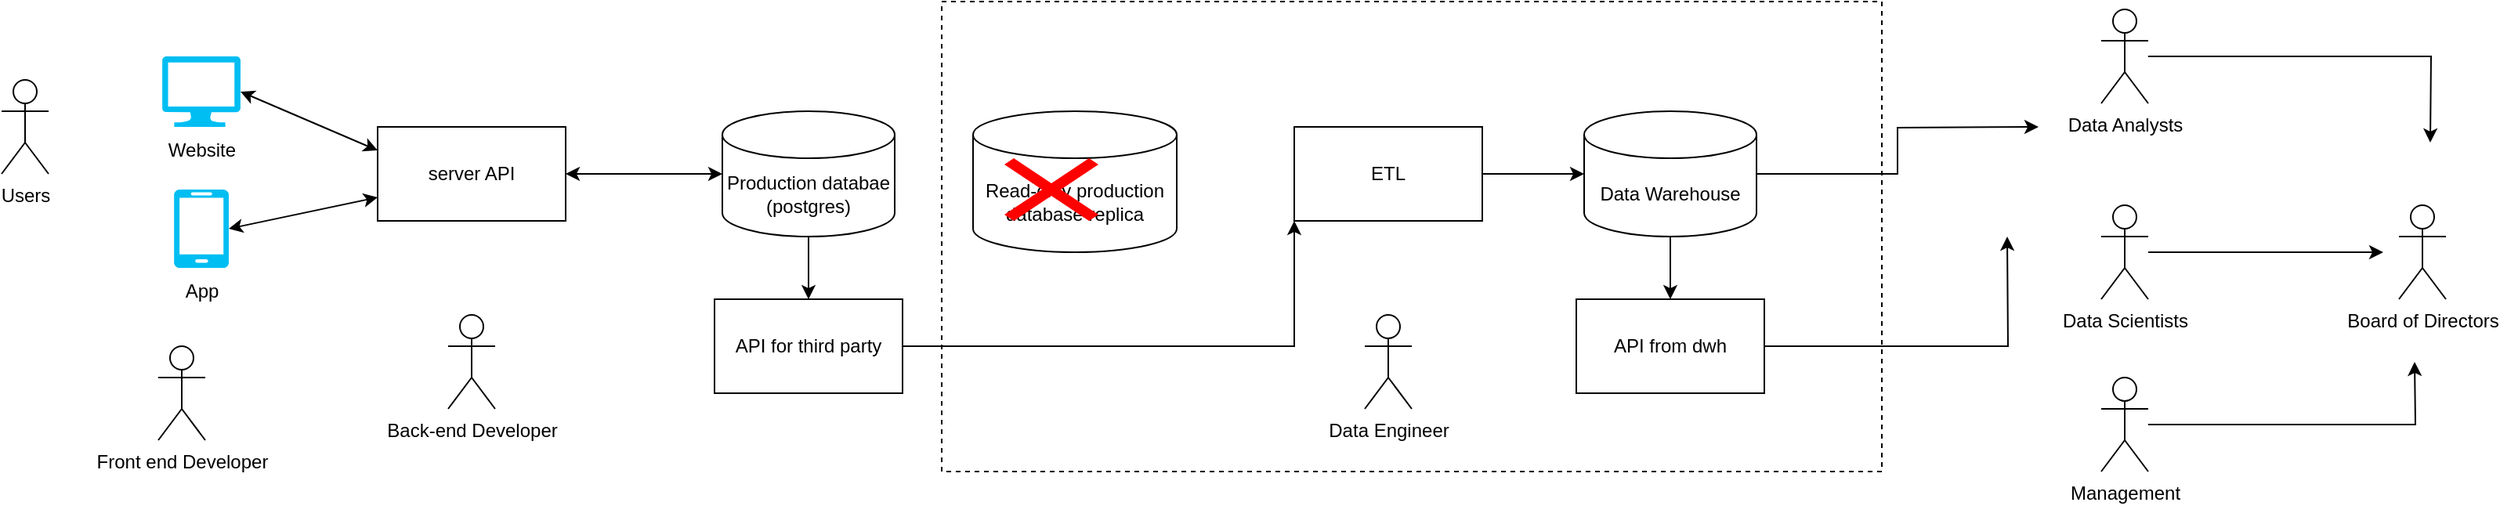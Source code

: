 <mxfile version="24.0.1" type="device">
  <diagram name="Page-1" id="pbSjA9g1rm_h69HFjbnh">
    <mxGraphModel dx="1636" dy="425" grid="1" gridSize="10" guides="1" tooltips="1" connect="1" arrows="1" fold="1" page="1" pageScale="1" pageWidth="850" pageHeight="1100" math="0" shadow="0">
      <root>
        <mxCell id="0" />
        <mxCell id="1" parent="0" />
        <mxCell id="Q2_eFEtTwGVA45TGnpBX-21" value="" style="rounded=0;whiteSpace=wrap;html=1;fillColor=none;dashed=1;" vertex="1" parent="1">
          <mxGeometry x="440" y="80" width="600" height="300" as="geometry" />
        </mxCell>
        <mxCell id="Q2_eFEtTwGVA45TGnpBX-1" value="server API" style="rounded=0;whiteSpace=wrap;html=1;" vertex="1" parent="1">
          <mxGeometry x="80" y="160" width="120" height="60" as="geometry" />
        </mxCell>
        <mxCell id="Q2_eFEtTwGVA45TGnpBX-2" value="Back-end Developer" style="shape=umlActor;verticalLabelPosition=bottom;verticalAlign=top;html=1;outlineConnect=0;" vertex="1" parent="1">
          <mxGeometry x="125" y="280" width="30" height="60" as="geometry" />
        </mxCell>
        <mxCell id="Q2_eFEtTwGVA45TGnpBX-23" value="" style="edgeStyle=orthogonalEdgeStyle;rounded=0;orthogonalLoop=1;jettySize=auto;html=1;" edge="1" parent="1" source="Q2_eFEtTwGVA45TGnpBX-3" target="Q2_eFEtTwGVA45TGnpBX-22">
          <mxGeometry relative="1" as="geometry" />
        </mxCell>
        <mxCell id="Q2_eFEtTwGVA45TGnpBX-3" value="Production databae (postgres)" style="shape=cylinder3;whiteSpace=wrap;html=1;boundedLbl=1;backgroundOutline=1;size=15;" vertex="1" parent="1">
          <mxGeometry x="300" y="150" width="110" height="80" as="geometry" />
        </mxCell>
        <mxCell id="Q2_eFEtTwGVA45TGnpBX-6" value="" style="endArrow=classic;startArrow=classic;html=1;rounded=0;exitX=1;exitY=0.5;exitDx=0;exitDy=0;entryX=0;entryY=0.5;entryDx=0;entryDy=0;entryPerimeter=0;" edge="1" parent="1" source="Q2_eFEtTwGVA45TGnpBX-1" target="Q2_eFEtTwGVA45TGnpBX-3">
          <mxGeometry width="50" height="50" relative="1" as="geometry">
            <mxPoint x="230" y="220" as="sourcePoint" />
            <mxPoint x="280" y="170" as="targetPoint" />
          </mxGeometry>
        </mxCell>
        <mxCell id="Q2_eFEtTwGVA45TGnpBX-7" value="" style="verticalLabelPosition=bottom;html=1;verticalAlign=top;align=center;strokeColor=none;fillColor=#00BEF2;shape=mxgraph.azure.computer;pointerEvents=1;" vertex="1" parent="1">
          <mxGeometry x="-57.5" y="115" width="50" height="45" as="geometry" />
        </mxCell>
        <mxCell id="Q2_eFEtTwGVA45TGnpBX-8" value="" style="verticalLabelPosition=bottom;html=1;verticalAlign=top;align=center;strokeColor=none;fillColor=#00BEF2;shape=mxgraph.azure.mobile;pointerEvents=1;" vertex="1" parent="1">
          <mxGeometry x="-50" y="200" width="35" height="50" as="geometry" />
        </mxCell>
        <mxCell id="Q2_eFEtTwGVA45TGnpBX-9" value="" style="endArrow=classic;startArrow=classic;html=1;rounded=0;exitX=1;exitY=0.5;exitDx=0;exitDy=0;exitPerimeter=0;entryX=0;entryY=0.25;entryDx=0;entryDy=0;" edge="1" parent="1" source="Q2_eFEtTwGVA45TGnpBX-7" target="Q2_eFEtTwGVA45TGnpBX-1">
          <mxGeometry width="50" height="50" relative="1" as="geometry">
            <mxPoint y="170" as="sourcePoint" />
            <mxPoint x="50" y="120" as="targetPoint" />
          </mxGeometry>
        </mxCell>
        <mxCell id="Q2_eFEtTwGVA45TGnpBX-10" value="" style="endArrow=classic;startArrow=classic;html=1;rounded=0;exitX=1;exitY=0.5;exitDx=0;exitDy=0;exitPerimeter=0;entryX=0;entryY=0.75;entryDx=0;entryDy=0;" edge="1" parent="1" source="Q2_eFEtTwGVA45TGnpBX-8" target="Q2_eFEtTwGVA45TGnpBX-1">
          <mxGeometry width="50" height="50" relative="1" as="geometry">
            <mxPoint x="-15" y="220" as="sourcePoint" />
            <mxPoint x="72" y="272" as="targetPoint" />
          </mxGeometry>
        </mxCell>
        <mxCell id="Q2_eFEtTwGVA45TGnpBX-11" value="Read-only production database replica" style="shape=cylinder3;whiteSpace=wrap;html=1;boundedLbl=1;backgroundOutline=1;size=15;" vertex="1" parent="1">
          <mxGeometry x="460" y="150" width="130" height="90" as="geometry" />
        </mxCell>
        <mxCell id="Q2_eFEtTwGVA45TGnpBX-16" value="" style="edgeStyle=orthogonalEdgeStyle;rounded=0;orthogonalLoop=1;jettySize=auto;html=1;" edge="1" parent="1" source="Q2_eFEtTwGVA45TGnpBX-13" target="Q2_eFEtTwGVA45TGnpBX-15">
          <mxGeometry relative="1" as="geometry" />
        </mxCell>
        <mxCell id="Q2_eFEtTwGVA45TGnpBX-13" value="ETL" style="whiteSpace=wrap;html=1;" vertex="1" parent="1">
          <mxGeometry x="665" y="160" width="120" height="60" as="geometry" />
        </mxCell>
        <mxCell id="Q2_eFEtTwGVA45TGnpBX-37" value="" style="edgeStyle=orthogonalEdgeStyle;rounded=0;orthogonalLoop=1;jettySize=auto;html=1;" edge="1" parent="1" source="Q2_eFEtTwGVA45TGnpBX-15" target="Q2_eFEtTwGVA45TGnpBX-26">
          <mxGeometry relative="1" as="geometry" />
        </mxCell>
        <mxCell id="Q2_eFEtTwGVA45TGnpBX-45" style="edgeStyle=orthogonalEdgeStyle;rounded=0;orthogonalLoop=1;jettySize=auto;html=1;" edge="1" parent="1" source="Q2_eFEtTwGVA45TGnpBX-15">
          <mxGeometry relative="1" as="geometry">
            <mxPoint x="1140" y="160" as="targetPoint" />
          </mxGeometry>
        </mxCell>
        <mxCell id="Q2_eFEtTwGVA45TGnpBX-15" value="Data Warehouse" style="shape=cylinder3;whiteSpace=wrap;html=1;boundedLbl=1;backgroundOutline=1;size=15;" vertex="1" parent="1">
          <mxGeometry x="850" y="150" width="110" height="80" as="geometry" />
        </mxCell>
        <mxCell id="Q2_eFEtTwGVA45TGnpBX-17" value="Data Engineer" style="shape=umlActor;verticalLabelPosition=bottom;verticalAlign=top;html=1;outlineConnect=0;" vertex="1" parent="1">
          <mxGeometry x="710" y="280" width="30" height="60" as="geometry" />
        </mxCell>
        <mxCell id="Q2_eFEtTwGVA45TGnpBX-41" style="edgeStyle=orthogonalEdgeStyle;rounded=0;orthogonalLoop=1;jettySize=auto;html=1;exitX=1;exitY=0.5;exitDx=0;exitDy=0;entryX=0;entryY=1;entryDx=0;entryDy=0;" edge="1" parent="1" source="Q2_eFEtTwGVA45TGnpBX-22" target="Q2_eFEtTwGVA45TGnpBX-13">
          <mxGeometry relative="1" as="geometry" />
        </mxCell>
        <mxCell id="Q2_eFEtTwGVA45TGnpBX-22" value="API for third party" style="whiteSpace=wrap;html=1;" vertex="1" parent="1">
          <mxGeometry x="295" y="270" width="120" height="60" as="geometry" />
        </mxCell>
        <mxCell id="Q2_eFEtTwGVA45TGnpBX-24" value="Website" style="text;html=1;align=center;verticalAlign=middle;whiteSpace=wrap;rounded=0;" vertex="1" parent="1">
          <mxGeometry x="-62.5" y="160" width="60" height="30" as="geometry" />
        </mxCell>
        <mxCell id="Q2_eFEtTwGVA45TGnpBX-25" value="App" style="text;html=1;align=center;verticalAlign=middle;whiteSpace=wrap;rounded=0;" vertex="1" parent="1">
          <mxGeometry x="-62.5" y="250" width="60" height="30" as="geometry" />
        </mxCell>
        <mxCell id="Q2_eFEtTwGVA45TGnpBX-42" style="edgeStyle=orthogonalEdgeStyle;rounded=0;orthogonalLoop=1;jettySize=auto;html=1;" edge="1" parent="1" source="Q2_eFEtTwGVA45TGnpBX-26">
          <mxGeometry relative="1" as="geometry">
            <mxPoint x="1120" y="230" as="targetPoint" />
          </mxGeometry>
        </mxCell>
        <mxCell id="Q2_eFEtTwGVA45TGnpBX-26" value="API from dwh" style="rounded=0;whiteSpace=wrap;html=1;" vertex="1" parent="1">
          <mxGeometry x="845" y="270" width="120" height="60" as="geometry" />
        </mxCell>
        <mxCell id="Q2_eFEtTwGVA45TGnpBX-36" style="edgeStyle=orthogonalEdgeStyle;rounded=0;orthogonalLoop=1;jettySize=auto;html=1;" edge="1" parent="1" source="Q2_eFEtTwGVA45TGnpBX-27">
          <mxGeometry relative="1" as="geometry">
            <mxPoint x="1390" y="170" as="targetPoint" />
          </mxGeometry>
        </mxCell>
        <mxCell id="Q2_eFEtTwGVA45TGnpBX-27" value="Data Analysts" style="shape=umlActor;verticalLabelPosition=bottom;verticalAlign=top;html=1;outlineConnect=0;" vertex="1" parent="1">
          <mxGeometry x="1180" y="85" width="30" height="60" as="geometry" />
        </mxCell>
        <mxCell id="Q2_eFEtTwGVA45TGnpBX-35" style="edgeStyle=orthogonalEdgeStyle;rounded=0;orthogonalLoop=1;jettySize=auto;html=1;" edge="1" parent="1" source="Q2_eFEtTwGVA45TGnpBX-28">
          <mxGeometry relative="1" as="geometry">
            <mxPoint x="1360" y="240" as="targetPoint" />
          </mxGeometry>
        </mxCell>
        <mxCell id="Q2_eFEtTwGVA45TGnpBX-28" value="Data Scientists" style="shape=umlActor;verticalLabelPosition=bottom;verticalAlign=top;html=1;outlineConnect=0;" vertex="1" parent="1">
          <mxGeometry x="1180" y="210" width="30" height="60" as="geometry" />
        </mxCell>
        <mxCell id="Q2_eFEtTwGVA45TGnpBX-34" style="edgeStyle=orthogonalEdgeStyle;rounded=0;orthogonalLoop=1;jettySize=auto;html=1;" edge="1" parent="1" source="Q2_eFEtTwGVA45TGnpBX-29">
          <mxGeometry relative="1" as="geometry">
            <mxPoint x="1380" y="310" as="targetPoint" />
          </mxGeometry>
        </mxCell>
        <mxCell id="Q2_eFEtTwGVA45TGnpBX-29" value="Management" style="shape=umlActor;verticalLabelPosition=bottom;verticalAlign=top;html=1;outlineConnect=0;" vertex="1" parent="1">
          <mxGeometry x="1180" y="320" width="30" height="60" as="geometry" />
        </mxCell>
        <mxCell id="Q2_eFEtTwGVA45TGnpBX-31" value="Board of Directors" style="shape=umlActor;verticalLabelPosition=bottom;verticalAlign=top;html=1;outlineConnect=0;" vertex="1" parent="1">
          <mxGeometry x="1370" y="210" width="30" height="60" as="geometry" />
        </mxCell>
        <mxCell id="Q2_eFEtTwGVA45TGnpBX-32" value="" style="shape=image;html=1;verticalAlign=top;verticalLabelPosition=bottom;labelBackgroundColor=#ffffff;imageAspect=0;aspect=fixed;image=https://cdn2.iconfinder.com/data/icons/bitsies/128/Crown-128.png" vertex="1" parent="1">
          <mxGeometry x="1372" y="182" width="28" height="28" as="geometry" />
        </mxCell>
        <mxCell id="Q2_eFEtTwGVA45TGnpBX-38" value="Front end Developer" style="shape=umlActor;verticalLabelPosition=bottom;verticalAlign=top;html=1;outlineConnect=0;" vertex="1" parent="1">
          <mxGeometry x="-60" y="300" width="30" height="60" as="geometry" />
        </mxCell>
        <mxCell id="Q2_eFEtTwGVA45TGnpBX-39" value="Users" style="shape=umlActor;verticalLabelPosition=bottom;verticalAlign=top;html=1;outlineConnect=0;" vertex="1" parent="1">
          <mxGeometry x="-160" y="130" width="30" height="60" as="geometry" />
        </mxCell>
        <mxCell id="Q2_eFEtTwGVA45TGnpBX-46" value="" style="shape=mxgraph.mockup.markup.redX;fillColor=#ff0000;html=1;shadow=0;whiteSpace=wrap;strokeColor=none;" vertex="1" parent="1">
          <mxGeometry x="480" y="180" width="60" height="40" as="geometry" />
        </mxCell>
      </root>
    </mxGraphModel>
  </diagram>
</mxfile>

